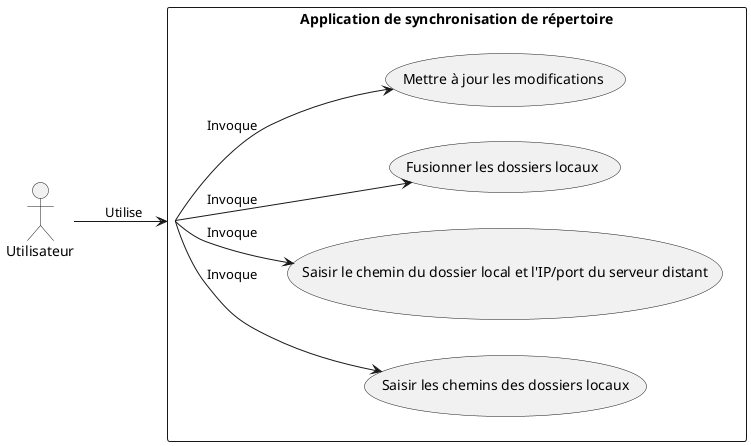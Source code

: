 @startuml
left to right direction
actor Utilisateur
rectangle "Application de synchronisation de répertoire" as App {
  usecase "Saisir les chemins des dossiers locaux" as UC1
  usecase "Saisir le chemin du dossier local et l'IP/port du serveur distant" as UC2
  usecase "Fusionner les dossiers locaux" as UC3
  usecase "Mettre à jour les modifications" as UC4
}

Utilisateur --> App : Utilise

App --> UC1 : Invoque
App --> UC2 : Invoque
App --> UC3 : Invoque
App --> UC4 : Invoque

@enduml
